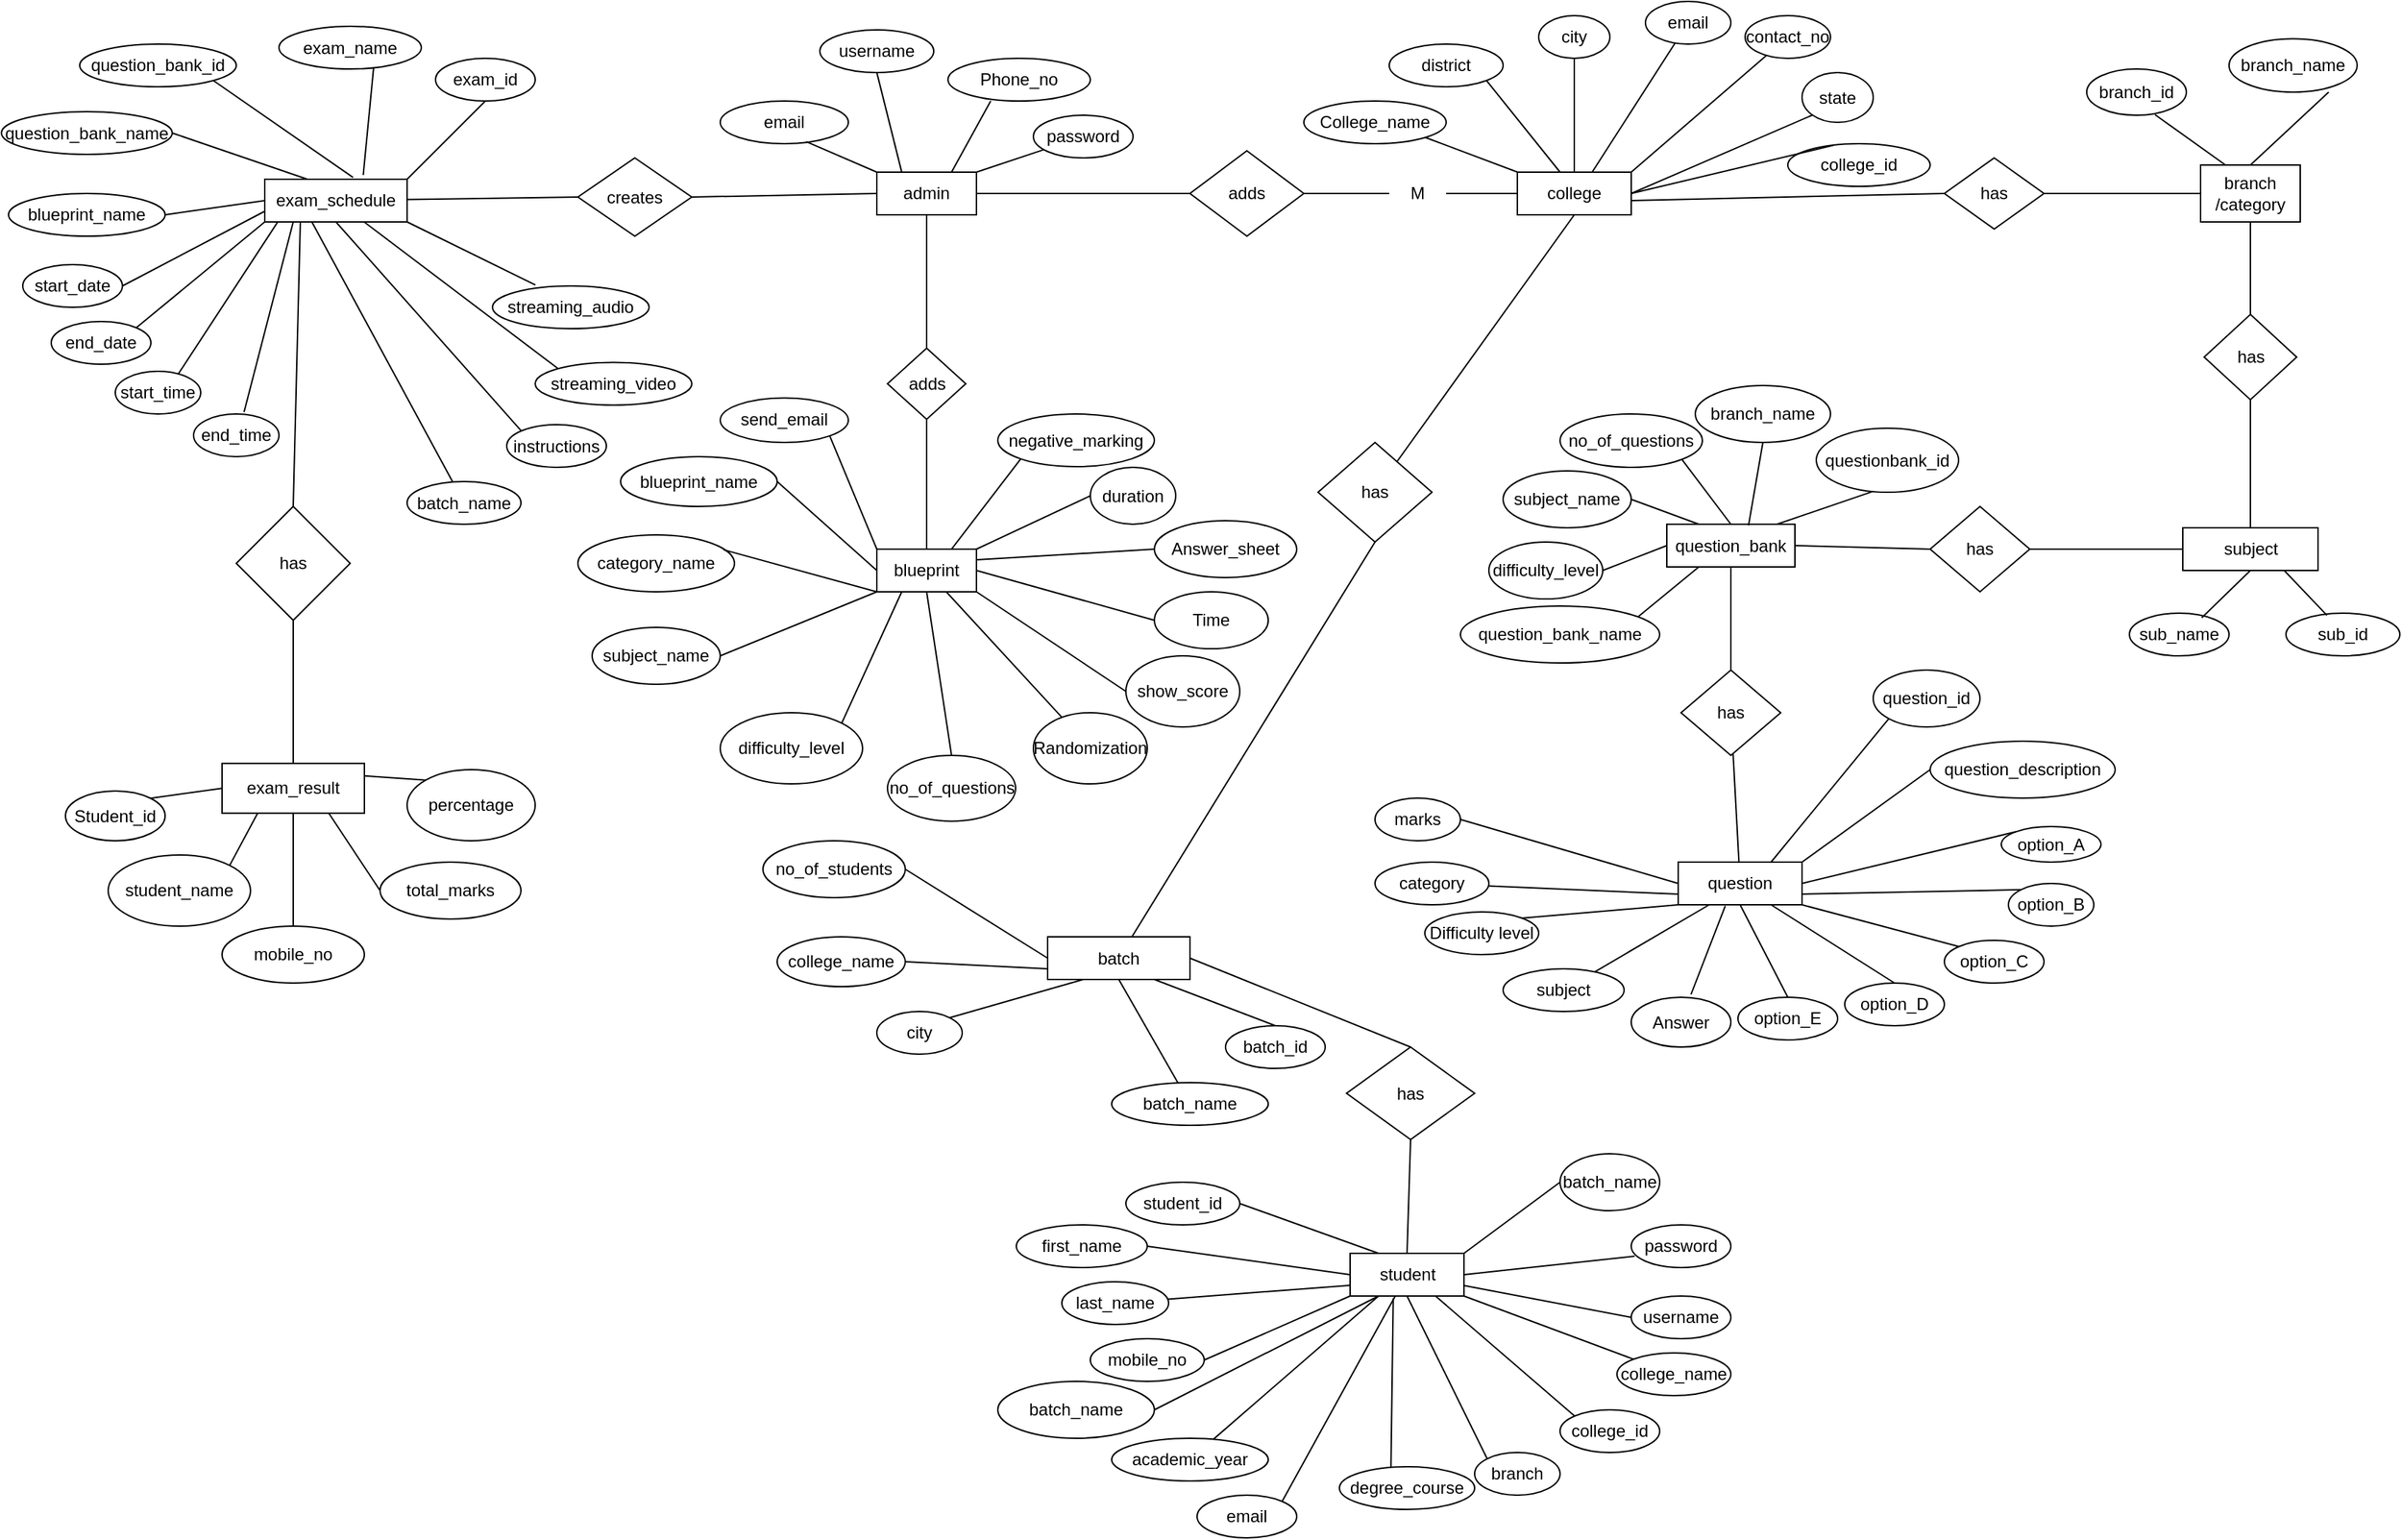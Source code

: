 <mxfile version="14.6.6" type="device"><diagram id="n08Y2sUXhueLYMwB6MM9" name="Page-1"><mxGraphModel dx="2220" dy="614" grid="1" gridSize="10" guides="1" tooltips="1" connect="1" arrows="1" fold="1" page="1" pageScale="1" pageWidth="850" pageHeight="1100" math="0" shadow="0"><root><mxCell id="0"/><mxCell id="1" parent="0"/><mxCell id="GVHd3MhE7RJs0gqLF1GW-1" value="admin&lt;br&gt;" style="rounded=0;whiteSpace=wrap;html=1;" vertex="1" parent="1"><mxGeometry x="110" y="130" width="70" height="30" as="geometry"/></mxCell><mxCell id="GVHd3MhE7RJs0gqLF1GW-2" value="Phone_no" style="ellipse;whiteSpace=wrap;html=1;" vertex="1" parent="1"><mxGeometry x="160" y="50" width="100" height="30" as="geometry"/></mxCell><mxCell id="GVHd3MhE7RJs0gqLF1GW-3" value="username" style="ellipse;whiteSpace=wrap;html=1;" vertex="1" parent="1"><mxGeometry x="70" y="30" width="80" height="30" as="geometry"/></mxCell><mxCell id="GVHd3MhE7RJs0gqLF1GW-4" value="password" style="ellipse;whiteSpace=wrap;html=1;" vertex="1" parent="1"><mxGeometry x="220" y="90" width="70" height="30" as="geometry"/></mxCell><mxCell id="GVHd3MhE7RJs0gqLF1GW-5" value="email" style="ellipse;whiteSpace=wrap;html=1;" vertex="1" parent="1"><mxGeometry y="80" width="90" height="30" as="geometry"/></mxCell><mxCell id="GVHd3MhE7RJs0gqLF1GW-11" value="" style="endArrow=none;html=1;exitX=1;exitY=0;exitDx=0;exitDy=0;" edge="1" parent="1" source="GVHd3MhE7RJs0gqLF1GW-1" target="GVHd3MhE7RJs0gqLF1GW-4"><mxGeometry width="50" height="50" relative="1" as="geometry"><mxPoint x="190" y="130" as="sourcePoint"/><mxPoint x="230" y="110" as="targetPoint"/></mxGeometry></mxCell><mxCell id="GVHd3MhE7RJs0gqLF1GW-12" value="" style="endArrow=none;html=1;exitX=0.75;exitY=0;exitDx=0;exitDy=0;" edge="1" parent="1" source="GVHd3MhE7RJs0gqLF1GW-1"><mxGeometry width="50" height="50" relative="1" as="geometry"><mxPoint x="140" y="130" as="sourcePoint"/><mxPoint x="190" y="80" as="targetPoint"/></mxGeometry></mxCell><mxCell id="GVHd3MhE7RJs0gqLF1GW-13" value="" style="endArrow=none;html=1;exitX=0.25;exitY=0;exitDx=0;exitDy=0;" edge="1" parent="1" source="GVHd3MhE7RJs0gqLF1GW-1"><mxGeometry width="50" height="50" relative="1" as="geometry"><mxPoint x="140" y="120" as="sourcePoint"/><mxPoint x="110" y="60" as="targetPoint"/></mxGeometry></mxCell><mxCell id="GVHd3MhE7RJs0gqLF1GW-16" value="" style="endArrow=none;html=1;exitX=0;exitY=0;exitDx=0;exitDy=0;entryX=0.671;entryY=0.953;entryDx=0;entryDy=0;entryPerimeter=0;" edge="1" parent="1" source="GVHd3MhE7RJs0gqLF1GW-1" target="GVHd3MhE7RJs0gqLF1GW-5"><mxGeometry width="50" height="50" relative="1" as="geometry"><mxPoint x="20" y="160" as="sourcePoint"/><mxPoint x="70" y="110" as="targetPoint"/></mxGeometry></mxCell><mxCell id="GVHd3MhE7RJs0gqLF1GW-18" value="adds" style="rhombus;whiteSpace=wrap;html=1;" vertex="1" parent="1"><mxGeometry x="330" y="115" width="80" height="60" as="geometry"/></mxCell><mxCell id="GVHd3MhE7RJs0gqLF1GW-19" value="college" style="rounded=0;whiteSpace=wrap;html=1;" vertex="1" parent="1"><mxGeometry x="560" y="130" width="80" height="30" as="geometry"/></mxCell><mxCell id="GVHd3MhE7RJs0gqLF1GW-20" value="email" style="ellipse;whiteSpace=wrap;html=1;" vertex="1" parent="1"><mxGeometry x="650" y="10" width="60" height="30" as="geometry"/></mxCell><mxCell id="GVHd3MhE7RJs0gqLF1GW-21" value="state" style="ellipse;whiteSpace=wrap;html=1;" vertex="1" parent="1"><mxGeometry x="760" y="60" width="50" height="35" as="geometry"/></mxCell><mxCell id="GVHd3MhE7RJs0gqLF1GW-22" value="contact_no" style="ellipse;whiteSpace=wrap;html=1;" vertex="1" parent="1"><mxGeometry x="720" y="20" width="60" height="30" as="geometry"/></mxCell><mxCell id="GVHd3MhE7RJs0gqLF1GW-23" value="College_name&lt;br&gt;" style="ellipse;whiteSpace=wrap;html=1;" vertex="1" parent="1"><mxGeometry x="410" y="80" width="100" height="30" as="geometry"/></mxCell><mxCell id="GVHd3MhE7RJs0gqLF1GW-24" value="" style="endArrow=none;html=1;exitX=1;exitY=0.5;exitDx=0;exitDy=0;entryX=0;entryY=0.5;entryDx=0;entryDy=0;" edge="1" parent="1" source="GVHd3MhE7RJs0gqLF1GW-1" target="GVHd3MhE7RJs0gqLF1GW-18"><mxGeometry width="50" height="50" relative="1" as="geometry"><mxPoint x="340" y="210" as="sourcePoint"/><mxPoint x="450" y="240" as="targetPoint"/></mxGeometry></mxCell><mxCell id="GVHd3MhE7RJs0gqLF1GW-25" value="" style="endArrow=none;html=1;exitX=1;exitY=0.5;exitDx=0;exitDy=0;startArrow=none;" edge="1" parent="1" source="GVHd3MhE7RJs0gqLF1GW-268"><mxGeometry width="50" height="50" relative="1" as="geometry"><mxPoint x="510" y="190" as="sourcePoint"/><mxPoint x="560" y="145" as="targetPoint"/></mxGeometry></mxCell><mxCell id="GVHd3MhE7RJs0gqLF1GW-26" value="city" style="ellipse;whiteSpace=wrap;html=1;" vertex="1" parent="1"><mxGeometry x="575" y="20" width="50" height="30" as="geometry"/></mxCell><mxCell id="GVHd3MhE7RJs0gqLF1GW-27" value="district" style="ellipse;whiteSpace=wrap;html=1;" vertex="1" parent="1"><mxGeometry x="470" y="40" width="80" height="30" as="geometry"/></mxCell><mxCell id="GVHd3MhE7RJs0gqLF1GW-31" value="" style="endArrow=none;html=1;exitX=1;exitY=0;exitDx=0;exitDy=0;" edge="1" parent="1" source="GVHd3MhE7RJs0gqLF1GW-19" target="GVHd3MhE7RJs0gqLF1GW-22"><mxGeometry width="50" height="50" relative="1" as="geometry"><mxPoint x="670" y="115" as="sourcePoint"/><mxPoint x="710" y="80" as="targetPoint"/></mxGeometry></mxCell><mxCell id="GVHd3MhE7RJs0gqLF1GW-32" value="" style="endArrow=none;html=1;exitX=0.655;exitY=0.007;exitDx=0;exitDy=0;exitPerimeter=0;" edge="1" parent="1" source="GVHd3MhE7RJs0gqLF1GW-19" target="GVHd3MhE7RJs0gqLF1GW-20"><mxGeometry width="50" height="50" relative="1" as="geometry"><mxPoint x="400" y="300" as="sourcePoint"/><mxPoint x="450" y="250" as="targetPoint"/></mxGeometry></mxCell><mxCell id="GVHd3MhE7RJs0gqLF1GW-33" value="" style="endArrow=none;html=1;entryX=1;entryY=1;entryDx=0;entryDy=0;" edge="1" parent="1" source="GVHd3MhE7RJs0gqLF1GW-19" target="GVHd3MhE7RJs0gqLF1GW-23"><mxGeometry width="50" height="50" relative="1" as="geometry"><mxPoint x="475" y="140" as="sourcePoint"/><mxPoint x="525" y="90" as="targetPoint"/></mxGeometry></mxCell><mxCell id="GVHd3MhE7RJs0gqLF1GW-34" value="" style="endArrow=none;html=1;exitX=0.375;exitY=0;exitDx=0;exitDy=0;exitPerimeter=0;entryX=1;entryY=1;entryDx=0;entryDy=0;" edge="1" parent="1" source="GVHd3MhE7RJs0gqLF1GW-19" target="GVHd3MhE7RJs0gqLF1GW-27"><mxGeometry width="50" height="50" relative="1" as="geometry"><mxPoint x="510" y="100" as="sourcePoint"/><mxPoint x="560" y="50" as="targetPoint"/></mxGeometry></mxCell><mxCell id="GVHd3MhE7RJs0gqLF1GW-35" value="" style="endArrow=none;html=1;exitX=0.5;exitY=0;exitDx=0;exitDy=0;entryX=0.5;entryY=1;entryDx=0;entryDy=0;" edge="1" parent="1" source="GVHd3MhE7RJs0gqLF1GW-19" target="GVHd3MhE7RJs0gqLF1GW-26"><mxGeometry width="50" height="50" relative="1" as="geometry"><mxPoint x="560" y="90" as="sourcePoint"/><mxPoint x="610" y="40" as="targetPoint"/></mxGeometry></mxCell><mxCell id="GVHd3MhE7RJs0gqLF1GW-39" value="" style="endArrow=none;html=1;entryX=0;entryY=1;entryDx=0;entryDy=0;exitX=1;exitY=0.5;exitDx=0;exitDy=0;" edge="1" parent="1" source="GVHd3MhE7RJs0gqLF1GW-19" target="GVHd3MhE7RJs0gqLF1GW-21"><mxGeometry width="50" height="50" relative="1" as="geometry"><mxPoint x="630" y="140" as="sourcePoint"/><mxPoint x="450" y="250" as="targetPoint"/></mxGeometry></mxCell><mxCell id="GVHd3MhE7RJs0gqLF1GW-42" value="has" style="rhombus;whiteSpace=wrap;html=1;" vertex="1" parent="1"><mxGeometry x="860" y="120" width="70" height="50" as="geometry"/></mxCell><mxCell id="GVHd3MhE7RJs0gqLF1GW-43" value="" style="endArrow=none;html=1;entryX=0;entryY=0.5;entryDx=0;entryDy=0;exitX=1;exitY=0.667;exitDx=0;exitDy=0;exitPerimeter=0;" edge="1" parent="1" source="GVHd3MhE7RJs0gqLF1GW-19" target="GVHd3MhE7RJs0gqLF1GW-42"><mxGeometry width="50" height="50" relative="1" as="geometry"><mxPoint x="720" y="200" as="sourcePoint"/><mxPoint x="770" y="150" as="targetPoint"/></mxGeometry></mxCell><mxCell id="GVHd3MhE7RJs0gqLF1GW-44" value="branch&lt;br&gt;/category" style="rounded=0;whiteSpace=wrap;html=1;" vertex="1" parent="1"><mxGeometry x="1040" y="125" width="70" height="40" as="geometry"/></mxCell><mxCell id="GVHd3MhE7RJs0gqLF1GW-46" value="" style="endArrow=none;html=1;exitX=1;exitY=0.5;exitDx=0;exitDy=0;entryX=0;entryY=0.5;entryDx=0;entryDy=0;" edge="1" parent="1" source="GVHd3MhE7RJs0gqLF1GW-42" target="GVHd3MhE7RJs0gqLF1GW-44"><mxGeometry width="50" height="50" relative="1" as="geometry"><mxPoint x="980" y="200" as="sourcePoint"/><mxPoint x="1030" y="150" as="targetPoint"/></mxGeometry></mxCell><mxCell id="GVHd3MhE7RJs0gqLF1GW-47" value="branch_id" style="ellipse;whiteSpace=wrap;html=1;" vertex="1" parent="1"><mxGeometry x="960" y="57.5" width="70" height="32.5" as="geometry"/></mxCell><mxCell id="GVHd3MhE7RJs0gqLF1GW-48" value="branch_name" style="ellipse;whiteSpace=wrap;html=1;" vertex="1" parent="1"><mxGeometry x="1060" y="36.25" width="90" height="37.5" as="geometry"/></mxCell><mxCell id="GVHd3MhE7RJs0gqLF1GW-49" value="" style="endArrow=none;html=1;exitX=0.25;exitY=0;exitDx=0;exitDy=0;entryX=0.686;entryY=0.988;entryDx=0;entryDy=0;entryPerimeter=0;" edge="1" parent="1" source="GVHd3MhE7RJs0gqLF1GW-44" target="GVHd3MhE7RJs0gqLF1GW-47"><mxGeometry width="50" height="50" relative="1" as="geometry"><mxPoint x="980" y="140" as="sourcePoint"/><mxPoint x="1030" y="90" as="targetPoint"/><Array as="points"/></mxGeometry></mxCell><mxCell id="GVHd3MhE7RJs0gqLF1GW-50" value="" style="endArrow=none;html=1;exitX=0.5;exitY=0;exitDx=0;exitDy=0;" edge="1" parent="1" source="GVHd3MhE7RJs0gqLF1GW-44"><mxGeometry width="50" height="50" relative="1" as="geometry"><mxPoint x="1090" y="124" as="sourcePoint"/><mxPoint x="1130" y="73.75" as="targetPoint"/></mxGeometry></mxCell><mxCell id="GVHd3MhE7RJs0gqLF1GW-51" value="college_id" style="ellipse;whiteSpace=wrap;html=1;" vertex="1" parent="1"><mxGeometry x="750" y="110" width="100" height="30" as="geometry"/></mxCell><mxCell id="GVHd3MhE7RJs0gqLF1GW-52" value="" style="endArrow=none;html=1;exitX=1;exitY=0.5;exitDx=0;exitDy=0;entryX=0.32;entryY=0.04;entryDx=0;entryDy=0;entryPerimeter=0;" edge="1" parent="1" source="GVHd3MhE7RJs0gqLF1GW-19" target="GVHd3MhE7RJs0gqLF1GW-51"><mxGeometry width="50" height="50" relative="1" as="geometry"><mxPoint x="700" y="180" as="sourcePoint"/><mxPoint x="750" y="130" as="targetPoint"/></mxGeometry></mxCell><mxCell id="GVHd3MhE7RJs0gqLF1GW-53" value="has" style="rhombus;whiteSpace=wrap;html=1;" vertex="1" parent="1"><mxGeometry x="1042.5" y="230" width="65" height="60" as="geometry"/></mxCell><mxCell id="GVHd3MhE7RJs0gqLF1GW-54" value="subject" style="rounded=0;whiteSpace=wrap;html=1;" vertex="1" parent="1"><mxGeometry x="1027.5" y="380" width="95" height="30" as="geometry"/></mxCell><mxCell id="GVHd3MhE7RJs0gqLF1GW-55" value="" style="endArrow=none;html=1;exitX=0.5;exitY=0;exitDx=0;exitDy=0;entryX=0.5;entryY=1;entryDx=0;entryDy=0;" edge="1" parent="1" source="GVHd3MhE7RJs0gqLF1GW-53" target="GVHd3MhE7RJs0gqLF1GW-44"><mxGeometry width="50" height="50" relative="1" as="geometry"><mxPoint x="1030" y="215" as="sourcePoint"/><mxPoint x="1080" y="165" as="targetPoint"/></mxGeometry></mxCell><mxCell id="GVHd3MhE7RJs0gqLF1GW-56" value="" style="endArrow=none;html=1;entryX=0.5;entryY=1;entryDx=0;entryDy=0;exitX=0.5;exitY=0;exitDx=0;exitDy=0;" edge="1" parent="1" source="GVHd3MhE7RJs0gqLF1GW-54" target="GVHd3MhE7RJs0gqLF1GW-53"><mxGeometry width="50" height="50" relative="1" as="geometry"><mxPoint x="1075" y="370" as="sourcePoint"/><mxPoint x="1110" y="330" as="targetPoint"/></mxGeometry></mxCell><mxCell id="GVHd3MhE7RJs0gqLF1GW-57" value="sub_id&lt;br&gt;" style="ellipse;whiteSpace=wrap;html=1;" vertex="1" parent="1"><mxGeometry x="1100" y="440" width="80" height="30" as="geometry"/></mxCell><mxCell id="GVHd3MhE7RJs0gqLF1GW-58" value="sub_name" style="ellipse;whiteSpace=wrap;html=1;" vertex="1" parent="1"><mxGeometry x="990" y="440" width="70" height="30" as="geometry"/></mxCell><mxCell id="GVHd3MhE7RJs0gqLF1GW-59" value="" style="endArrow=none;html=1;exitX=0.726;exitY=0.107;exitDx=0;exitDy=0;exitPerimeter=0;entryX=0.5;entryY=1;entryDx=0;entryDy=0;" edge="1" parent="1" source="GVHd3MhE7RJs0gqLF1GW-58" target="GVHd3MhE7RJs0gqLF1GW-54"><mxGeometry width="50" height="50" relative="1" as="geometry"><mxPoint x="1000" y="460" as="sourcePoint"/><mxPoint x="1050" y="410" as="targetPoint"/></mxGeometry></mxCell><mxCell id="GVHd3MhE7RJs0gqLF1GW-60" value="" style="endArrow=none;html=1;exitX=0.36;exitY=0.053;exitDx=0;exitDy=0;exitPerimeter=0;entryX=0.75;entryY=1;entryDx=0;entryDy=0;" edge="1" parent="1" source="GVHd3MhE7RJs0gqLF1GW-57" target="GVHd3MhE7RJs0gqLF1GW-54"><mxGeometry width="50" height="50" relative="1" as="geometry"><mxPoint x="1035" y="460" as="sourcePoint"/><mxPoint x="1085" y="410" as="targetPoint"/></mxGeometry></mxCell><mxCell id="GVHd3MhE7RJs0gqLF1GW-61" value="has" style="rhombus;whiteSpace=wrap;html=1;" vertex="1" parent="1"><mxGeometry x="850" y="365" width="70" height="60" as="geometry"/></mxCell><mxCell id="GVHd3MhE7RJs0gqLF1GW-62" value="question_bank" style="rounded=0;whiteSpace=wrap;html=1;" vertex="1" parent="1"><mxGeometry x="665" y="377.5" width="90" height="30" as="geometry"/></mxCell><mxCell id="GVHd3MhE7RJs0gqLF1GW-63" value="" style="endArrow=none;html=1;exitX=1;exitY=0.5;exitDx=0;exitDy=0;entryX=0;entryY=0.5;entryDx=0;entryDy=0;" edge="1" parent="1" source="GVHd3MhE7RJs0gqLF1GW-61" target="GVHd3MhE7RJs0gqLF1GW-54"><mxGeometry width="50" height="50" relative="1" as="geometry"><mxPoint x="977.5" y="440" as="sourcePoint"/><mxPoint x="1020" y="400" as="targetPoint"/></mxGeometry></mxCell><mxCell id="GVHd3MhE7RJs0gqLF1GW-64" value="" style="endArrow=none;html=1;entryX=0;entryY=0.5;entryDx=0;entryDy=0;exitX=1;exitY=0.5;exitDx=0;exitDy=0;" edge="1" parent="1" source="GVHd3MhE7RJs0gqLF1GW-62" target="GVHd3MhE7RJs0gqLF1GW-61"><mxGeometry width="50" height="50" relative="1" as="geometry"><mxPoint x="600" y="390" as="sourcePoint"/><mxPoint x="650" y="340" as="targetPoint"/></mxGeometry></mxCell><mxCell id="GVHd3MhE7RJs0gqLF1GW-66" value="questionbank_id" style="ellipse;whiteSpace=wrap;html=1;" vertex="1" parent="1"><mxGeometry x="770" y="310" width="100" height="45" as="geometry"/></mxCell><mxCell id="GVHd3MhE7RJs0gqLF1GW-67" value="branch_name" style="ellipse;whiteSpace=wrap;html=1;" vertex="1" parent="1"><mxGeometry x="685" y="280" width="95" height="40" as="geometry"/></mxCell><mxCell id="GVHd3MhE7RJs0gqLF1GW-68" value="no_of_questions" style="ellipse;whiteSpace=wrap;html=1;" vertex="1" parent="1"><mxGeometry x="590" y="300" width="100" height="37.5" as="geometry"/></mxCell><mxCell id="GVHd3MhE7RJs0gqLF1GW-69" value="subject_name" style="ellipse;whiteSpace=wrap;html=1;" vertex="1" parent="1"><mxGeometry x="550" y="340" width="90" height="40" as="geometry"/></mxCell><mxCell id="GVHd3MhE7RJs0gqLF1GW-70" value="" style="endArrow=none;html=1;exitX=0.86;exitY=0;exitDx=0;exitDy=0;exitPerimeter=0;entryX=0.398;entryY=0.987;entryDx=0;entryDy=0;entryPerimeter=0;" edge="1" parent="1" source="GVHd3MhE7RJs0gqLF1GW-62" target="GVHd3MhE7RJs0gqLF1GW-66"><mxGeometry width="50" height="50" relative="1" as="geometry"><mxPoint x="710" y="400" as="sourcePoint"/><mxPoint x="760" y="350" as="targetPoint"/></mxGeometry></mxCell><mxCell id="GVHd3MhE7RJs0gqLF1GW-71" value="" style="endArrow=none;html=1;exitX=0.638;exitY=0.027;exitDx=0;exitDy=0;exitPerimeter=0;entryX=0.5;entryY=1;entryDx=0;entryDy=0;" edge="1" parent="1" source="GVHd3MhE7RJs0gqLF1GW-62" target="GVHd3MhE7RJs0gqLF1GW-67"><mxGeometry width="50" height="50" relative="1" as="geometry"><mxPoint x="650" y="360" as="sourcePoint"/><mxPoint x="700" y="310" as="targetPoint"/></mxGeometry></mxCell><mxCell id="GVHd3MhE7RJs0gqLF1GW-72" value="" style="endArrow=none;html=1;exitX=0.5;exitY=0;exitDx=0;exitDy=0;entryX=1;entryY=1;entryDx=0;entryDy=0;" edge="1" parent="1" source="GVHd3MhE7RJs0gqLF1GW-62" target="GVHd3MhE7RJs0gqLF1GW-68"><mxGeometry width="50" height="50" relative="1" as="geometry"><mxPoint x="575" y="367.5" as="sourcePoint"/><mxPoint x="625" y="317.5" as="targetPoint"/></mxGeometry></mxCell><mxCell id="GVHd3MhE7RJs0gqLF1GW-74" value="" style="endArrow=none;html=1;exitX=0.25;exitY=0;exitDx=0;exitDy=0;entryX=1;entryY=0.5;entryDx=0;entryDy=0;" edge="1" parent="1" source="GVHd3MhE7RJs0gqLF1GW-62" target="GVHd3MhE7RJs0gqLF1GW-69"><mxGeometry width="50" height="50" relative="1" as="geometry"><mxPoint x="540" y="400" as="sourcePoint"/><mxPoint x="580" y="350" as="targetPoint"/></mxGeometry></mxCell><mxCell id="GVHd3MhE7RJs0gqLF1GW-75" value="question" style="rounded=0;whiteSpace=wrap;html=1;" vertex="1" parent="1"><mxGeometry x="673" y="615" width="87" height="30" as="geometry"/></mxCell><mxCell id="GVHd3MhE7RJs0gqLF1GW-76" value="has" style="rhombus;whiteSpace=wrap;html=1;" vertex="1" parent="1"><mxGeometry x="675" y="480" width="70" height="60" as="geometry"/></mxCell><mxCell id="GVHd3MhE7RJs0gqLF1GW-78" value="" style="endArrow=none;html=1;exitX=0.5;exitY=0;exitDx=0;exitDy=0;entryX=0.5;entryY=1;entryDx=0;entryDy=0;" edge="1" parent="1" source="GVHd3MhE7RJs0gqLF1GW-76" target="GVHd3MhE7RJs0gqLF1GW-62"><mxGeometry width="50" height="50" relative="1" as="geometry"><mxPoint x="663" y="460" as="sourcePoint"/><mxPoint x="700" y="420" as="targetPoint"/></mxGeometry></mxCell><mxCell id="GVHd3MhE7RJs0gqLF1GW-81" value="" style="endArrow=none;html=1;" edge="1" parent="1" source="GVHd3MhE7RJs0gqLF1GW-75" target="GVHd3MhE7RJs0gqLF1GW-76"><mxGeometry width="50" height="50" relative="1" as="geometry"><mxPoint x="710" y="550" as="sourcePoint"/><mxPoint x="710" y="510" as="targetPoint"/></mxGeometry></mxCell><mxCell id="GVHd3MhE7RJs0gqLF1GW-82" value="option_B" style="ellipse;whiteSpace=wrap;html=1;" vertex="1" parent="1"><mxGeometry x="905" y="630" width="60" height="30" as="geometry"/></mxCell><mxCell id="GVHd3MhE7RJs0gqLF1GW-83" value="option_A" style="ellipse;whiteSpace=wrap;html=1;" vertex="1" parent="1"><mxGeometry x="900" y="590" width="70" height="25" as="geometry"/></mxCell><mxCell id="GVHd3MhE7RJs0gqLF1GW-84" value="question_description" style="ellipse;whiteSpace=wrap;html=1;" vertex="1" parent="1"><mxGeometry x="850" y="530" width="130" height="40" as="geometry"/></mxCell><mxCell id="GVHd3MhE7RJs0gqLF1GW-85" value="option_C" style="ellipse;whiteSpace=wrap;html=1;" vertex="1" parent="1"><mxGeometry x="860" y="670" width="70" height="30" as="geometry"/></mxCell><mxCell id="GVHd3MhE7RJs0gqLF1GW-86" value="question_id" style="ellipse;whiteSpace=wrap;html=1;" vertex="1" parent="1"><mxGeometry x="810" y="480" width="75" height="40" as="geometry"/></mxCell><mxCell id="GVHd3MhE7RJs0gqLF1GW-87" value="option_D" style="ellipse;whiteSpace=wrap;html=1;" vertex="1" parent="1"><mxGeometry x="790" y="700" width="70" height="30" as="geometry"/></mxCell><mxCell id="GVHd3MhE7RJs0gqLF1GW-88" value="option_E" style="ellipse;whiteSpace=wrap;html=1;" vertex="1" parent="1"><mxGeometry x="715" y="710" width="70" height="30" as="geometry"/></mxCell><mxCell id="GVHd3MhE7RJs0gqLF1GW-89" value="category" style="ellipse;whiteSpace=wrap;html=1;" vertex="1" parent="1"><mxGeometry x="460" y="615" width="80" height="30" as="geometry"/></mxCell><mxCell id="GVHd3MhE7RJs0gqLF1GW-90" value="subject" style="ellipse;whiteSpace=wrap;html=1;" vertex="1" parent="1"><mxGeometry x="550" y="690" width="85" height="30" as="geometry"/></mxCell><mxCell id="GVHd3MhE7RJs0gqLF1GW-91" value="Answer" style="ellipse;whiteSpace=wrap;html=1;" vertex="1" parent="1"><mxGeometry x="640" y="710" width="70" height="35" as="geometry"/></mxCell><mxCell id="GVHd3MhE7RJs0gqLF1GW-92" value="Difficulty level" style="ellipse;whiteSpace=wrap;html=1;" vertex="1" parent="1"><mxGeometry x="495" y="650" width="80" height="30" as="geometry"/></mxCell><mxCell id="GVHd3MhE7RJs0gqLF1GW-93" value="marks" style="ellipse;whiteSpace=wrap;html=1;" vertex="1" parent="1"><mxGeometry x="460" y="570" width="60" height="30" as="geometry"/></mxCell><mxCell id="GVHd3MhE7RJs0gqLF1GW-94" style="edgeStyle=orthogonalEdgeStyle;rounded=0;orthogonalLoop=1;jettySize=auto;html=1;exitX=0.5;exitY=1;exitDx=0;exitDy=0;" edge="1" parent="1" source="GVHd3MhE7RJs0gqLF1GW-92" target="GVHd3MhE7RJs0gqLF1GW-92"><mxGeometry relative="1" as="geometry"/></mxCell><mxCell id="GVHd3MhE7RJs0gqLF1GW-95" value="" style="endArrow=none;html=1;exitX=1;exitY=0.5;exitDx=0;exitDy=0;entryX=0;entryY=0.5;entryDx=0;entryDy=0;" edge="1" parent="1" source="GVHd3MhE7RJs0gqLF1GW-93" target="GVHd3MhE7RJs0gqLF1GW-75"><mxGeometry width="50" height="50" relative="1" as="geometry"><mxPoint x="616.5" y="630" as="sourcePoint"/><mxPoint x="666.5" y="580" as="targetPoint"/></mxGeometry></mxCell><mxCell id="GVHd3MhE7RJs0gqLF1GW-96" value="" style="endArrow=none;html=1;entryX=0;entryY=0.75;entryDx=0;entryDy=0;" edge="1" parent="1" source="GVHd3MhE7RJs0gqLF1GW-89" target="GVHd3MhE7RJs0gqLF1GW-75"><mxGeometry width="50" height="50" relative="1" as="geometry"><mxPoint x="540" y="640" as="sourcePoint"/><mxPoint x="590" y="590" as="targetPoint"/></mxGeometry></mxCell><mxCell id="GVHd3MhE7RJs0gqLF1GW-98" value="" style="endArrow=none;html=1;exitX=1;exitY=0;exitDx=0;exitDy=0;entryX=0;entryY=1;entryDx=0;entryDy=0;" edge="1" parent="1" source="GVHd3MhE7RJs0gqLF1GW-92" target="GVHd3MhE7RJs0gqLF1GW-75"><mxGeometry width="50" height="50" relative="1" as="geometry"><mxPoint x="618" y="650" as="sourcePoint"/><mxPoint x="668" y="600" as="targetPoint"/></mxGeometry></mxCell><mxCell id="GVHd3MhE7RJs0gqLF1GW-101" value="" style="endArrow=none;html=1;entryX=0.25;entryY=1;entryDx=0;entryDy=0;" edge="1" parent="1" source="GVHd3MhE7RJs0gqLF1GW-90" target="GVHd3MhE7RJs0gqLF1GW-75"><mxGeometry width="50" height="50" relative="1" as="geometry"><mxPoint x="640" y="650" as="sourcePoint"/><mxPoint x="690" y="600" as="targetPoint"/></mxGeometry></mxCell><mxCell id="GVHd3MhE7RJs0gqLF1GW-105" value="" style="endArrow=none;html=1;entryX=0.38;entryY=1.027;entryDx=0;entryDy=0;entryPerimeter=0;exitX=0.6;exitY=-0.057;exitDx=0;exitDy=0;exitPerimeter=0;" edge="1" parent="1" source="GVHd3MhE7RJs0gqLF1GW-91" target="GVHd3MhE7RJs0gqLF1GW-75"><mxGeometry width="50" height="50" relative="1" as="geometry"><mxPoint x="675" y="710" as="sourcePoint"/><mxPoint x="725" y="650" as="targetPoint"/></mxGeometry></mxCell><mxCell id="GVHd3MhE7RJs0gqLF1GW-107" value="" style="endArrow=none;html=1;entryX=0.5;entryY=1;entryDx=0;entryDy=0;exitX=0.5;exitY=0;exitDx=0;exitDy=0;" edge="1" parent="1" source="GVHd3MhE7RJs0gqLF1GW-88" target="GVHd3MhE7RJs0gqLF1GW-75"><mxGeometry width="50" height="50" relative="1" as="geometry"><mxPoint x="730" y="710" as="sourcePoint"/><mxPoint x="780" y="660" as="targetPoint"/></mxGeometry></mxCell><mxCell id="GVHd3MhE7RJs0gqLF1GW-108" value="" style="endArrow=none;html=1;entryX=0.75;entryY=1;entryDx=0;entryDy=0;exitX=0.5;exitY=0;exitDx=0;exitDy=0;" edge="1" parent="1" source="GVHd3MhE7RJs0gqLF1GW-87" target="GVHd3MhE7RJs0gqLF1GW-75"><mxGeometry width="50" height="50" relative="1" as="geometry"><mxPoint x="810" y="700" as="sourcePoint"/><mxPoint x="860" y="650" as="targetPoint"/></mxGeometry></mxCell><mxCell id="GVHd3MhE7RJs0gqLF1GW-109" value="" style="endArrow=none;html=1;exitX=0.75;exitY=0;exitDx=0;exitDy=0;entryX=0;entryY=1;entryDx=0;entryDy=0;" edge="1" parent="1" source="GVHd3MhE7RJs0gqLF1GW-75" target="GVHd3MhE7RJs0gqLF1GW-86"><mxGeometry width="50" height="50" relative="1" as="geometry"><mxPoint x="780" y="560" as="sourcePoint"/><mxPoint x="830" y="510" as="targetPoint"/></mxGeometry></mxCell><mxCell id="GVHd3MhE7RJs0gqLF1GW-110" value="" style="endArrow=none;html=1;entryX=0;entryY=0.5;entryDx=0;entryDy=0;exitX=1;exitY=0;exitDx=0;exitDy=0;" edge="1" parent="1" source="GVHd3MhE7RJs0gqLF1GW-75" target="GVHd3MhE7RJs0gqLF1GW-84"><mxGeometry width="50" height="50" relative="1" as="geometry"><mxPoint x="700" y="520" as="sourcePoint"/><mxPoint x="750" y="470" as="targetPoint"/></mxGeometry></mxCell><mxCell id="GVHd3MhE7RJs0gqLF1GW-111" value="" style="endArrow=none;html=1;exitX=1;exitY=0.5;exitDx=0;exitDy=0;entryX=0;entryY=0;entryDx=0;entryDy=0;" edge="1" parent="1" source="GVHd3MhE7RJs0gqLF1GW-75" target="GVHd3MhE7RJs0gqLF1GW-83"><mxGeometry width="50" height="50" relative="1" as="geometry"><mxPoint x="850" y="655" as="sourcePoint"/><mxPoint x="900" y="605" as="targetPoint"/></mxGeometry></mxCell><mxCell id="GVHd3MhE7RJs0gqLF1GW-112" value="" style="endArrow=none;html=1;exitX=1;exitY=0.75;exitDx=0;exitDy=0;entryX=0;entryY=0;entryDx=0;entryDy=0;" edge="1" parent="1" source="GVHd3MhE7RJs0gqLF1GW-75" target="GVHd3MhE7RJs0gqLF1GW-82"><mxGeometry width="50" height="50" relative="1" as="geometry"><mxPoint x="855" y="690" as="sourcePoint"/><mxPoint x="905" y="640" as="targetPoint"/></mxGeometry></mxCell><mxCell id="GVHd3MhE7RJs0gqLF1GW-113" value="" style="endArrow=none;html=1;entryX=0;entryY=0;entryDx=0;entryDy=0;exitX=1;exitY=1;exitDx=0;exitDy=0;" edge="1" parent="1" source="GVHd3MhE7RJs0gqLF1GW-75" target="GVHd3MhE7RJs0gqLF1GW-85"><mxGeometry width="50" height="50" relative="1" as="geometry"><mxPoint x="700" y="520" as="sourcePoint"/><mxPoint x="750" y="470" as="targetPoint"/></mxGeometry></mxCell><mxCell id="GVHd3MhE7RJs0gqLF1GW-114" value="difficulty_level" style="ellipse;whiteSpace=wrap;html=1;" vertex="1" parent="1"><mxGeometry x="540" y="390" width="80" height="40" as="geometry"/></mxCell><mxCell id="GVHd3MhE7RJs0gqLF1GW-115" value="" style="endArrow=none;html=1;entryX=1;entryY=0.5;entryDx=0;entryDy=0;exitX=0;exitY=0.5;exitDx=0;exitDy=0;" edge="1" parent="1" source="GVHd3MhE7RJs0gqLF1GW-62" target="GVHd3MhE7RJs0gqLF1GW-114"><mxGeometry width="50" height="50" relative="1" as="geometry"><mxPoint x="700" y="520" as="sourcePoint"/><mxPoint x="750" y="470" as="targetPoint"/></mxGeometry></mxCell><mxCell id="GVHd3MhE7RJs0gqLF1GW-116" value="blueprint" style="rounded=0;whiteSpace=wrap;html=1;" vertex="1" parent="1"><mxGeometry x="110" y="395" width="70" height="30" as="geometry"/></mxCell><mxCell id="GVHd3MhE7RJs0gqLF1GW-117" value="adds" style="rhombus;whiteSpace=wrap;html=1;" vertex="1" parent="1"><mxGeometry x="117.5" y="253.75" width="55" height="50" as="geometry"/></mxCell><mxCell id="GVHd3MhE7RJs0gqLF1GW-118" value="" style="endArrow=none;html=1;exitX=0.5;exitY=0;exitDx=0;exitDy=0;entryX=0.5;entryY=1;entryDx=0;entryDy=0;" edge="1" parent="1" source="GVHd3MhE7RJs0gqLF1GW-117" target="GVHd3MhE7RJs0gqLF1GW-1"><mxGeometry width="50" height="50" relative="1" as="geometry"><mxPoint x="100" y="210" as="sourcePoint"/><mxPoint x="150" y="160" as="targetPoint"/></mxGeometry></mxCell><mxCell id="GVHd3MhE7RJs0gqLF1GW-121" value="" style="endArrow=none;html=1;exitX=0.5;exitY=0;exitDx=0;exitDy=0;entryX=0.5;entryY=1;entryDx=0;entryDy=0;" edge="1" parent="1" source="GVHd3MhE7RJs0gqLF1GW-116" target="GVHd3MhE7RJs0gqLF1GW-117"><mxGeometry width="50" height="50" relative="1" as="geometry"><mxPoint x="100" y="303.75" as="sourcePoint"/><mxPoint x="150" y="253.75" as="targetPoint"/></mxGeometry></mxCell><mxCell id="GVHd3MhE7RJs0gqLF1GW-122" value="duration" style="ellipse;whiteSpace=wrap;html=1;" vertex="1" parent="1"><mxGeometry x="260" y="337.5" width="60" height="40" as="geometry"/></mxCell><mxCell id="GVHd3MhE7RJs0gqLF1GW-123" value="category_name" style="ellipse;whiteSpace=wrap;html=1;" vertex="1" parent="1"><mxGeometry x="-100" y="385" width="110" height="40" as="geometry"/></mxCell><mxCell id="GVHd3MhE7RJs0gqLF1GW-124" value="blueprint_name" style="ellipse;whiteSpace=wrap;html=1;" vertex="1" parent="1"><mxGeometry x="-70" y="330" width="110" height="35" as="geometry"/></mxCell><mxCell id="GVHd3MhE7RJs0gqLF1GW-125" value="Randomization" style="ellipse;whiteSpace=wrap;html=1;" vertex="1" parent="1"><mxGeometry x="220" y="510" width="80" height="50" as="geometry"/></mxCell><mxCell id="GVHd3MhE7RJs0gqLF1GW-126" value="no_of_questions" style="ellipse;whiteSpace=wrap;html=1;" vertex="1" parent="1"><mxGeometry x="117.5" y="540" width="90" height="46.25" as="geometry"/></mxCell><mxCell id="GVHd3MhE7RJs0gqLF1GW-127" value="show_score" style="ellipse;whiteSpace=wrap;html=1;" vertex="1" parent="1"><mxGeometry x="285" y="470" width="80" height="50" as="geometry"/></mxCell><mxCell id="GVHd3MhE7RJs0gqLF1GW-128" value="difficulty_level" style="ellipse;whiteSpace=wrap;html=1;" vertex="1" parent="1"><mxGeometry y="510" width="100" height="50" as="geometry"/></mxCell><mxCell id="GVHd3MhE7RJs0gqLF1GW-129" value="Time" style="ellipse;whiteSpace=wrap;html=1;" vertex="1" parent="1"><mxGeometry x="305" y="425" width="80" height="40" as="geometry"/></mxCell><mxCell id="GVHd3MhE7RJs0gqLF1GW-135" value="" style="endArrow=none;html=1;exitX=1;exitY=0.5;exitDx=0;exitDy=0;entryX=0;entryY=0.5;entryDx=0;entryDy=0;" edge="1" parent="1" source="GVHd3MhE7RJs0gqLF1GW-124" target="GVHd3MhE7RJs0gqLF1GW-116"><mxGeometry width="50" height="50" relative="1" as="geometry"><mxPoint x="70" y="450" as="sourcePoint"/><mxPoint x="110" y="390" as="targetPoint"/></mxGeometry></mxCell><mxCell id="GVHd3MhE7RJs0gqLF1GW-136" value="" style="endArrow=none;html=1;exitX=0.93;exitY=0.261;exitDx=0;exitDy=0;exitPerimeter=0;entryX=0;entryY=1;entryDx=0;entryDy=0;" edge="1" parent="1" source="GVHd3MhE7RJs0gqLF1GW-123" target="GVHd3MhE7RJs0gqLF1GW-116"><mxGeometry width="50" height="50" relative="1" as="geometry"><mxPoint x="70" y="437.5" as="sourcePoint"/><mxPoint x="120" y="407.5" as="targetPoint"/></mxGeometry></mxCell><mxCell id="GVHd3MhE7RJs0gqLF1GW-137" value="" style="endArrow=none;html=1;exitX=1;exitY=0;exitDx=0;exitDy=0;entryX=0.25;entryY=1;entryDx=0;entryDy=0;" edge="1" parent="1" source="GVHd3MhE7RJs0gqLF1GW-128" target="GVHd3MhE7RJs0gqLF1GW-116"><mxGeometry width="50" height="50" relative="1" as="geometry"><mxPoint x="80" y="457.5" as="sourcePoint"/><mxPoint x="130" y="407.5" as="targetPoint"/></mxGeometry></mxCell><mxCell id="GVHd3MhE7RJs0gqLF1GW-138" value="" style="endArrow=none;html=1;entryX=0.5;entryY=1;entryDx=0;entryDy=0;exitX=0.5;exitY=0;exitDx=0;exitDy=0;" edge="1" parent="1" source="GVHd3MhE7RJs0gqLF1GW-126" target="GVHd3MhE7RJs0gqLF1GW-116"><mxGeometry width="50" height="50" relative="1" as="geometry"><mxPoint x="160" y="530" as="sourcePoint"/><mxPoint x="190" y="430" as="targetPoint"/></mxGeometry></mxCell><mxCell id="GVHd3MhE7RJs0gqLF1GW-139" value="" style="endArrow=none;html=1;" edge="1" parent="1" source="GVHd3MhE7RJs0gqLF1GW-125" target="GVHd3MhE7RJs0gqLF1GW-116"><mxGeometry width="50" height="50" relative="1" as="geometry"><mxPoint x="160" y="460" as="sourcePoint"/><mxPoint x="170" y="410" as="targetPoint"/></mxGeometry></mxCell><mxCell id="GVHd3MhE7RJs0gqLF1GW-140" value="" style="endArrow=none;html=1;exitX=0;exitY=0.5;exitDx=0;exitDy=0;entryX=1;entryY=1;entryDx=0;entryDy=0;" edge="1" parent="1" source="GVHd3MhE7RJs0gqLF1GW-127" target="GVHd3MhE7RJs0gqLF1GW-116"><mxGeometry width="50" height="50" relative="1" as="geometry"><mxPoint x="160" y="460" as="sourcePoint"/><mxPoint x="190" y="400" as="targetPoint"/></mxGeometry></mxCell><mxCell id="GVHd3MhE7RJs0gqLF1GW-141" value="" style="endArrow=none;html=1;exitX=0;exitY=0.5;exitDx=0;exitDy=0;entryX=1;entryY=0.5;entryDx=0;entryDy=0;" edge="1" parent="1" source="GVHd3MhE7RJs0gqLF1GW-129" target="GVHd3MhE7RJs0gqLF1GW-116"><mxGeometry width="50" height="50" relative="1" as="geometry"><mxPoint x="160" y="460" as="sourcePoint"/><mxPoint x="190" y="390" as="targetPoint"/></mxGeometry></mxCell><mxCell id="GVHd3MhE7RJs0gqLF1GW-142" value="" style="endArrow=none;html=1;entryX=1;entryY=0;entryDx=0;entryDy=0;exitX=0;exitY=0.5;exitDx=0;exitDy=0;" edge="1" parent="1" source="GVHd3MhE7RJs0gqLF1GW-122" target="GVHd3MhE7RJs0gqLF1GW-116"><mxGeometry width="50" height="50" relative="1" as="geometry"><mxPoint x="160" y="460" as="sourcePoint"/><mxPoint x="210" y="410" as="targetPoint"/></mxGeometry></mxCell><mxCell id="GVHd3MhE7RJs0gqLF1GW-143" value="negative_marking" style="ellipse;whiteSpace=wrap;html=1;" vertex="1" parent="1"><mxGeometry x="195" y="300" width="110" height="37" as="geometry"/></mxCell><mxCell id="GVHd3MhE7RJs0gqLF1GW-144" value="Answer_sheet" style="ellipse;whiteSpace=wrap;html=1;" vertex="1" parent="1"><mxGeometry x="305" y="375" width="100" height="40" as="geometry"/></mxCell><mxCell id="GVHd3MhE7RJs0gqLF1GW-145" style="edgeStyle=orthogonalEdgeStyle;rounded=0;orthogonalLoop=1;jettySize=auto;html=1;exitX=0.5;exitY=1;exitDx=0;exitDy=0;" edge="1" parent="1" source="GVHd3MhE7RJs0gqLF1GW-116" target="GVHd3MhE7RJs0gqLF1GW-116"><mxGeometry relative="1" as="geometry"/></mxCell><mxCell id="GVHd3MhE7RJs0gqLF1GW-147" value="" style="endArrow=none;html=1;exitX=0;exitY=0.5;exitDx=0;exitDy=0;entryX=1;entryY=0.25;entryDx=0;entryDy=0;" edge="1" parent="1" source="GVHd3MhE7RJs0gqLF1GW-144" target="GVHd3MhE7RJs0gqLF1GW-116"><mxGeometry width="50" height="50" relative="1" as="geometry"><mxPoint x="342.5" y="430" as="sourcePoint"/><mxPoint x="173" y="380" as="targetPoint"/></mxGeometry></mxCell><mxCell id="GVHd3MhE7RJs0gqLF1GW-148" value="" style="endArrow=none;html=1;entryX=0;entryY=1;entryDx=0;entryDy=0;exitX=0.75;exitY=0;exitDx=0;exitDy=0;" edge="1" parent="1" source="GVHd3MhE7RJs0gqLF1GW-116" target="GVHd3MhE7RJs0gqLF1GW-143"><mxGeometry width="50" height="50" relative="1" as="geometry"><mxPoint x="690" y="450" as="sourcePoint"/><mxPoint x="740" y="400" as="targetPoint"/></mxGeometry></mxCell><mxCell id="GVHd3MhE7RJs0gqLF1GW-149" style="edgeStyle=orthogonalEdgeStyle;rounded=0;orthogonalLoop=1;jettySize=auto;html=1;exitX=0.5;exitY=1;exitDx=0;exitDy=0;" edge="1" parent="1" source="GVHd3MhE7RJs0gqLF1GW-116" target="GVHd3MhE7RJs0gqLF1GW-116"><mxGeometry relative="1" as="geometry"/></mxCell><mxCell id="GVHd3MhE7RJs0gqLF1GW-150" value="send_email" style="ellipse;whiteSpace=wrap;html=1;" vertex="1" parent="1"><mxGeometry y="288.75" width="90" height="31.25" as="geometry"/></mxCell><mxCell id="GVHd3MhE7RJs0gqLF1GW-152" value="" style="endArrow=none;html=1;entryX=1;entryY=1;entryDx=0;entryDy=0;exitX=0;exitY=0;exitDx=0;exitDy=0;" edge="1" parent="1" source="GVHd3MhE7RJs0gqLF1GW-116" target="GVHd3MhE7RJs0gqLF1GW-150"><mxGeometry width="50" height="50" relative="1" as="geometry"><mxPoint x="490" y="450" as="sourcePoint"/><mxPoint x="490" y="320" as="targetPoint"/></mxGeometry></mxCell><mxCell id="GVHd3MhE7RJs0gqLF1GW-153" value="subject_name" style="ellipse;whiteSpace=wrap;html=1;" vertex="1" parent="1"><mxGeometry x="-90" y="450" width="90" height="40" as="geometry"/></mxCell><mxCell id="GVHd3MhE7RJs0gqLF1GW-156" value="" style="endArrow=none;html=1;entryX=1;entryY=0.5;entryDx=0;entryDy=0;exitX=0;exitY=1;exitDx=0;exitDy=0;" edge="1" parent="1" source="GVHd3MhE7RJs0gqLF1GW-116" target="GVHd3MhE7RJs0gqLF1GW-153"><mxGeometry width="50" height="50" relative="1" as="geometry"><mxPoint x="120" y="430" as="sourcePoint"/><mxPoint x="540" y="400" as="targetPoint"/></mxGeometry></mxCell><mxCell id="GVHd3MhE7RJs0gqLF1GW-174" value="" style="endArrow=none;html=1;exitX=0.5;exitY=1;exitDx=0;exitDy=0;startArrow=none;" edge="1" parent="1" source="GVHd3MhE7RJs0gqLF1GW-176" target="GVHd3MhE7RJs0gqLF1GW-175"><mxGeometry width="50" height="50" relative="1" as="geometry"><mxPoint x="410" y="400" as="sourcePoint"/><mxPoint x="460" y="350" as="targetPoint"/></mxGeometry></mxCell><mxCell id="GVHd3MhE7RJs0gqLF1GW-175" value="batch" style="rounded=0;whiteSpace=wrap;html=1;" vertex="1" parent="1"><mxGeometry x="230" y="667.5" width="100" height="30" as="geometry"/></mxCell><mxCell id="GVHd3MhE7RJs0gqLF1GW-176" value="has" style="rhombus;whiteSpace=wrap;html=1;" vertex="1" parent="1"><mxGeometry x="420" y="320" width="80" height="70" as="geometry"/></mxCell><mxCell id="GVHd3MhE7RJs0gqLF1GW-177" value="" style="endArrow=none;html=1;exitX=0.5;exitY=1;exitDx=0;exitDy=0;" edge="1" parent="1" source="GVHd3MhE7RJs0gqLF1GW-19" target="GVHd3MhE7RJs0gqLF1GW-176"><mxGeometry width="50" height="50" relative="1" as="geometry"><mxPoint x="600" y="160" as="sourcePoint"/><mxPoint x="289.32" y="660" as="targetPoint"/></mxGeometry></mxCell><mxCell id="GVHd3MhE7RJs0gqLF1GW-178" value="city" style="ellipse;whiteSpace=wrap;html=1;" vertex="1" parent="1"><mxGeometry x="110" y="720" width="60" height="30" as="geometry"/></mxCell><mxCell id="GVHd3MhE7RJs0gqLF1GW-179" value="college_name" style="ellipse;whiteSpace=wrap;html=1;" vertex="1" parent="1"><mxGeometry x="40" y="667.5" width="90" height="35" as="geometry"/></mxCell><mxCell id="GVHd3MhE7RJs0gqLF1GW-180" value="batch_id" style="ellipse;whiteSpace=wrap;html=1;" vertex="1" parent="1"><mxGeometry x="355" y="730" width="70" height="30" as="geometry"/></mxCell><mxCell id="GVHd3MhE7RJs0gqLF1GW-181" value="batch_name" style="ellipse;whiteSpace=wrap;html=1;" vertex="1" parent="1"><mxGeometry x="275" y="770" width="110" height="30" as="geometry"/></mxCell><mxCell id="GVHd3MhE7RJs0gqLF1GW-184" value="" style="endArrow=none;html=1;entryX=0.5;entryY=1;entryDx=0;entryDy=0;" edge="1" parent="1" source="GVHd3MhE7RJs0gqLF1GW-181" target="GVHd3MhE7RJs0gqLF1GW-175"><mxGeometry width="50" height="50" relative="1" as="geometry"><mxPoint x="230" y="740" as="sourcePoint"/><mxPoint x="280" y="690" as="targetPoint"/></mxGeometry></mxCell><mxCell id="GVHd3MhE7RJs0gqLF1GW-186" value="" style="endArrow=none;html=1;entryX=0.25;entryY=1;entryDx=0;entryDy=0;exitX=1;exitY=0;exitDx=0;exitDy=0;" edge="1" parent="1" source="GVHd3MhE7RJs0gqLF1GW-178" target="GVHd3MhE7RJs0gqLF1GW-175"><mxGeometry width="50" height="50" relative="1" as="geometry"><mxPoint x="300" y="830" as="sourcePoint"/><mxPoint x="350" y="780" as="targetPoint"/></mxGeometry></mxCell><mxCell id="GVHd3MhE7RJs0gqLF1GW-188" value="" style="endArrow=none;html=1;entryX=0.75;entryY=1;entryDx=0;entryDy=0;exitX=0.5;exitY=0;exitDx=0;exitDy=0;" edge="1" parent="1" source="GVHd3MhE7RJs0gqLF1GW-180" target="GVHd3MhE7RJs0gqLF1GW-175"><mxGeometry width="50" height="50" relative="1" as="geometry"><mxPoint x="300" y="830" as="sourcePoint"/><mxPoint x="350" y="780" as="targetPoint"/></mxGeometry></mxCell><mxCell id="GVHd3MhE7RJs0gqLF1GW-189" value="no_of_students" style="ellipse;whiteSpace=wrap;html=1;" vertex="1" parent="1"><mxGeometry x="30" y="600" width="100" height="40" as="geometry"/></mxCell><mxCell id="GVHd3MhE7RJs0gqLF1GW-190" value="" style="endArrow=none;html=1;entryX=0;entryY=0.5;entryDx=0;entryDy=0;exitX=1;exitY=0.5;exitDx=0;exitDy=0;" edge="1" parent="1" source="GVHd3MhE7RJs0gqLF1GW-189" target="GVHd3MhE7RJs0gqLF1GW-175"><mxGeometry width="50" height="50" relative="1" as="geometry"><mxPoint x="300" y="830" as="sourcePoint"/><mxPoint x="350" y="780" as="targetPoint"/></mxGeometry></mxCell><mxCell id="GVHd3MhE7RJs0gqLF1GW-191" value="student" style="rounded=0;whiteSpace=wrap;html=1;" vertex="1" parent="1"><mxGeometry x="442.5" y="890" width="80" height="30" as="geometry"/></mxCell><mxCell id="GVHd3MhE7RJs0gqLF1GW-193" value="" style="endArrow=none;html=1;exitX=1;exitY=0.5;exitDx=0;exitDy=0;entryX=0;entryY=0.75;entryDx=0;entryDy=0;" edge="1" parent="1" source="GVHd3MhE7RJs0gqLF1GW-179" target="GVHd3MhE7RJs0gqLF1GW-175"><mxGeometry width="50" height="50" relative="1" as="geometry"><mxPoint x="300" y="830" as="sourcePoint"/><mxPoint x="350" y="780" as="targetPoint"/></mxGeometry></mxCell><mxCell id="GVHd3MhE7RJs0gqLF1GW-195" value="has" style="rhombus;whiteSpace=wrap;html=1;" vertex="1" parent="1"><mxGeometry x="440" y="745" width="90" height="65" as="geometry"/></mxCell><mxCell id="GVHd3MhE7RJs0gqLF1GW-200" value="" style="endArrow=none;html=1;entryX=1;entryY=0.5;entryDx=0;entryDy=0;exitX=0.5;exitY=0;exitDx=0;exitDy=0;" edge="1" parent="1" source="GVHd3MhE7RJs0gqLF1GW-195" target="GVHd3MhE7RJs0gqLF1GW-175"><mxGeometry width="50" height="50" relative="1" as="geometry"><mxPoint x="300" y="830" as="sourcePoint"/><mxPoint x="350" y="780" as="targetPoint"/></mxGeometry></mxCell><mxCell id="GVHd3MhE7RJs0gqLF1GW-201" value="" style="endArrow=none;html=1;entryX=0.5;entryY=1;entryDx=0;entryDy=0;exitX=0.5;exitY=0;exitDx=0;exitDy=0;" edge="1" parent="1" source="GVHd3MhE7RJs0gqLF1GW-191" target="GVHd3MhE7RJs0gqLF1GW-195"><mxGeometry width="50" height="50" relative="1" as="geometry"><mxPoint x="300" y="830" as="sourcePoint"/><mxPoint x="350" y="780" as="targetPoint"/></mxGeometry></mxCell><mxCell id="GVHd3MhE7RJs0gqLF1GW-202" value="student_id" style="ellipse;whiteSpace=wrap;html=1;" vertex="1" parent="1"><mxGeometry x="285" y="840" width="80" height="30" as="geometry"/></mxCell><mxCell id="GVHd3MhE7RJs0gqLF1GW-203" value="last_name" style="ellipse;whiteSpace=wrap;html=1;" vertex="1" parent="1"><mxGeometry x="240" y="910" width="75" height="30" as="geometry"/></mxCell><mxCell id="GVHd3MhE7RJs0gqLF1GW-204" value="first_name" style="ellipse;whiteSpace=wrap;html=1;" vertex="1" parent="1"><mxGeometry x="208" y="870" width="92" height="30" as="geometry"/></mxCell><mxCell id="GVHd3MhE7RJs0gqLF1GW-206" value="mobile_no" style="ellipse;whiteSpace=wrap;html=1;" vertex="1" parent="1"><mxGeometry x="260" y="950" width="80" height="30" as="geometry"/></mxCell><mxCell id="GVHd3MhE7RJs0gqLF1GW-207" value="email" style="ellipse;whiteSpace=wrap;html=1;" vertex="1" parent="1"><mxGeometry x="335" y="1060" width="70" height="30" as="geometry"/></mxCell><mxCell id="GVHd3MhE7RJs0gqLF1GW-208" value="academic_year" style="ellipse;whiteSpace=wrap;html=1;" vertex="1" parent="1"><mxGeometry x="275" y="1020" width="110" height="30" as="geometry"/></mxCell><mxCell id="GVHd3MhE7RJs0gqLF1GW-210" value="degree_course" style="ellipse;whiteSpace=wrap;html=1;" vertex="1" parent="1"><mxGeometry x="435" y="1040" width="95" height="30" as="geometry"/></mxCell><mxCell id="GVHd3MhE7RJs0gqLF1GW-211" value="branch" style="ellipse;whiteSpace=wrap;html=1;" vertex="1" parent="1"><mxGeometry x="530" y="1030" width="60" height="30" as="geometry"/></mxCell><mxCell id="GVHd3MhE7RJs0gqLF1GW-212" value="college_id" style="ellipse;whiteSpace=wrap;html=1;" vertex="1" parent="1"><mxGeometry x="590" y="1000" width="70" height="30" as="geometry"/></mxCell><mxCell id="GVHd3MhE7RJs0gqLF1GW-213" value="username" style="ellipse;whiteSpace=wrap;html=1;" vertex="1" parent="1"><mxGeometry x="640" y="920" width="70" height="30" as="geometry"/></mxCell><mxCell id="GVHd3MhE7RJs0gqLF1GW-214" value="password" style="ellipse;whiteSpace=wrap;html=1;" vertex="1" parent="1"><mxGeometry x="640" y="870" width="70" height="30" as="geometry"/></mxCell><mxCell id="GVHd3MhE7RJs0gqLF1GW-215" value="batch_name" style="ellipse;whiteSpace=wrap;html=1;" vertex="1" parent="1"><mxGeometry x="590" y="820" width="70" height="40" as="geometry"/></mxCell><mxCell id="GVHd3MhE7RJs0gqLF1GW-216" value="college_name" style="ellipse;whiteSpace=wrap;html=1;" vertex="1" parent="1"><mxGeometry x="630" y="960" width="80" height="30" as="geometry"/></mxCell><mxCell id="GVHd3MhE7RJs0gqLF1GW-218" value="" style="endArrow=none;html=1;entryX=0.25;entryY=0;entryDx=0;entryDy=0;exitX=1;exitY=0.5;exitDx=0;exitDy=0;" edge="1" parent="1" source="GVHd3MhE7RJs0gqLF1GW-202" target="GVHd3MhE7RJs0gqLF1GW-191"><mxGeometry width="50" height="50" relative="1" as="geometry"><mxPoint x="490" y="1060" as="sourcePoint"/><mxPoint x="540" y="1010" as="targetPoint"/></mxGeometry></mxCell><mxCell id="GVHd3MhE7RJs0gqLF1GW-219" value="" style="endArrow=none;html=1;exitX=1;exitY=0.5;exitDx=0;exitDy=0;entryX=0;entryY=0.5;entryDx=0;entryDy=0;" edge="1" parent="1" source="GVHd3MhE7RJs0gqLF1GW-204" target="GVHd3MhE7RJs0gqLF1GW-191"><mxGeometry width="50" height="50" relative="1" as="geometry"><mxPoint x="490" y="1060" as="sourcePoint"/><mxPoint x="440" y="900" as="targetPoint"/></mxGeometry></mxCell><mxCell id="GVHd3MhE7RJs0gqLF1GW-220" value="" style="endArrow=none;html=1;entryX=0;entryY=0.75;entryDx=0;entryDy=0;" edge="1" parent="1" source="GVHd3MhE7RJs0gqLF1GW-203" target="GVHd3MhE7RJs0gqLF1GW-191"><mxGeometry width="50" height="50" relative="1" as="geometry"><mxPoint x="490" y="1060" as="sourcePoint"/><mxPoint x="540" y="1010" as="targetPoint"/></mxGeometry></mxCell><mxCell id="GVHd3MhE7RJs0gqLF1GW-221" value="" style="endArrow=none;html=1;entryX=0;entryY=1;entryDx=0;entryDy=0;exitX=1;exitY=0.5;exitDx=0;exitDy=0;" edge="1" parent="1" source="GVHd3MhE7RJs0gqLF1GW-206" target="GVHd3MhE7RJs0gqLF1GW-191"><mxGeometry width="50" height="50" relative="1" as="geometry"><mxPoint x="490" y="1060" as="sourcePoint"/><mxPoint x="540" y="1010" as="targetPoint"/></mxGeometry></mxCell><mxCell id="GVHd3MhE7RJs0gqLF1GW-222" value="" style="endArrow=none;html=1;exitX=1;exitY=0;exitDx=0;exitDy=0;" edge="1" parent="1" source="GVHd3MhE7RJs0gqLF1GW-207" target="GVHd3MhE7RJs0gqLF1GW-191"><mxGeometry width="50" height="50" relative="1" as="geometry"><mxPoint x="490" y="1060" as="sourcePoint"/><mxPoint x="455" y="919" as="targetPoint"/></mxGeometry></mxCell><mxCell id="GVHd3MhE7RJs0gqLF1GW-223" value="" style="endArrow=none;html=1;entryX=0.25;entryY=1;entryDx=0;entryDy=0;" edge="1" parent="1" source="GVHd3MhE7RJs0gqLF1GW-208" target="GVHd3MhE7RJs0gqLF1GW-191"><mxGeometry width="50" height="50" relative="1" as="geometry"><mxPoint x="490" y="1060" as="sourcePoint"/><mxPoint x="540" y="1010" as="targetPoint"/></mxGeometry></mxCell><mxCell id="GVHd3MhE7RJs0gqLF1GW-224" value="" style="endArrow=none;html=1;entryX=0.379;entryY=1.053;entryDx=0;entryDy=0;entryPerimeter=0;exitX=0.381;exitY=0;exitDx=0;exitDy=0;exitPerimeter=0;" edge="1" parent="1" source="GVHd3MhE7RJs0gqLF1GW-210" target="GVHd3MhE7RJs0gqLF1GW-191"><mxGeometry width="50" height="50" relative="1" as="geometry"><mxPoint x="490" y="1060" as="sourcePoint"/><mxPoint x="540" y="1010" as="targetPoint"/></mxGeometry></mxCell><mxCell id="GVHd3MhE7RJs0gqLF1GW-225" value="" style="endArrow=none;html=1;entryX=0.5;entryY=1;entryDx=0;entryDy=0;exitX=0;exitY=0;exitDx=0;exitDy=0;" edge="1" parent="1" source="GVHd3MhE7RJs0gqLF1GW-211" target="GVHd3MhE7RJs0gqLF1GW-191"><mxGeometry width="50" height="50" relative="1" as="geometry"><mxPoint x="490" y="1060" as="sourcePoint"/><mxPoint x="540" y="1010" as="targetPoint"/></mxGeometry></mxCell><mxCell id="GVHd3MhE7RJs0gqLF1GW-226" value="" style="endArrow=none;html=1;entryX=0.75;entryY=1;entryDx=0;entryDy=0;exitX=0;exitY=0;exitDx=0;exitDy=0;" edge="1" parent="1" source="GVHd3MhE7RJs0gqLF1GW-212" target="GVHd3MhE7RJs0gqLF1GW-191"><mxGeometry width="50" height="50" relative="1" as="geometry"><mxPoint x="580" y="1010" as="sourcePoint"/><mxPoint x="540" y="1010" as="targetPoint"/></mxGeometry></mxCell><mxCell id="GVHd3MhE7RJs0gqLF1GW-227" value="" style="endArrow=none;html=1;entryX=1;entryY=1;entryDx=0;entryDy=0;" edge="1" parent="1" source="GVHd3MhE7RJs0gqLF1GW-216" target="GVHd3MhE7RJs0gqLF1GW-191"><mxGeometry width="50" height="50" relative="1" as="geometry"><mxPoint x="490" y="1060" as="sourcePoint"/><mxPoint x="540" y="1010" as="targetPoint"/></mxGeometry></mxCell><mxCell id="GVHd3MhE7RJs0gqLF1GW-228" value="" style="endArrow=none;html=1;exitX=0;exitY=0.5;exitDx=0;exitDy=0;" edge="1" parent="1" source="GVHd3MhE7RJs0gqLF1GW-213" target="GVHd3MhE7RJs0gqLF1GW-191"><mxGeometry width="50" height="50" relative="1" as="geometry"><mxPoint x="490" y="1060" as="sourcePoint"/><mxPoint x="540" y="1010" as="targetPoint"/></mxGeometry></mxCell><mxCell id="GVHd3MhE7RJs0gqLF1GW-229" value="" style="endArrow=none;html=1;entryX=1;entryY=0.5;entryDx=0;entryDy=0;exitX=0.034;exitY=0.733;exitDx=0;exitDy=0;exitPerimeter=0;" edge="1" parent="1" source="GVHd3MhE7RJs0gqLF1GW-214" target="GVHd3MhE7RJs0gqLF1GW-191"><mxGeometry width="50" height="50" relative="1" as="geometry"><mxPoint x="490" y="1060" as="sourcePoint"/><mxPoint x="540" y="1010" as="targetPoint"/></mxGeometry></mxCell><mxCell id="GVHd3MhE7RJs0gqLF1GW-230" value="" style="endArrow=none;html=1;entryX=1;entryY=0;entryDx=0;entryDy=0;exitX=0;exitY=0.5;exitDx=0;exitDy=0;" edge="1" parent="1" source="GVHd3MhE7RJs0gqLF1GW-215" target="GVHd3MhE7RJs0gqLF1GW-191"><mxGeometry width="50" height="50" relative="1" as="geometry"><mxPoint x="490" y="1060" as="sourcePoint"/><mxPoint x="540" y="1010" as="targetPoint"/></mxGeometry></mxCell><mxCell id="GVHd3MhE7RJs0gqLF1GW-231" value="exam_schedule" style="rounded=0;whiteSpace=wrap;html=1;" vertex="1" parent="1"><mxGeometry x="-320" y="135" width="100" height="30" as="geometry"/></mxCell><mxCell id="GVHd3MhE7RJs0gqLF1GW-232" value="creates" style="rhombus;whiteSpace=wrap;html=1;" vertex="1" parent="1"><mxGeometry x="-100" y="120" width="80" height="55" as="geometry"/></mxCell><mxCell id="GVHd3MhE7RJs0gqLF1GW-233" value="" style="endArrow=none;html=1;entryX=0;entryY=0.5;entryDx=0;entryDy=0;exitX=1;exitY=0.5;exitDx=0;exitDy=0;" edge="1" parent="1" source="GVHd3MhE7RJs0gqLF1GW-232" target="GVHd3MhE7RJs0gqLF1GW-1"><mxGeometry width="50" height="50" relative="1" as="geometry"><mxPoint x="-80" y="390" as="sourcePoint"/><mxPoint x="-30" y="340" as="targetPoint"/></mxGeometry></mxCell><mxCell id="GVHd3MhE7RJs0gqLF1GW-234" value="" style="endArrow=none;html=1;entryX=0;entryY=0.5;entryDx=0;entryDy=0;" edge="1" parent="1" source="GVHd3MhE7RJs0gqLF1GW-231" target="GVHd3MhE7RJs0gqLF1GW-232"><mxGeometry width="50" height="50" relative="1" as="geometry"><mxPoint x="-80" y="390" as="sourcePoint"/><mxPoint x="-30" y="340" as="targetPoint"/></mxGeometry></mxCell><mxCell id="GVHd3MhE7RJs0gqLF1GW-235" value="blueprint_name" style="ellipse;whiteSpace=wrap;html=1;" vertex="1" parent="1"><mxGeometry x="-500" y="145" width="110" height="30" as="geometry"/></mxCell><mxCell id="GVHd3MhE7RJs0gqLF1GW-236" value="exam_name" style="ellipse;whiteSpace=wrap;html=1;" vertex="1" parent="1"><mxGeometry x="-310" y="27.5" width="100" height="30" as="geometry"/></mxCell><mxCell id="GVHd3MhE7RJs0gqLF1GW-237" value="question_bank_id" style="ellipse;whiteSpace=wrap;html=1;" vertex="1" parent="1"><mxGeometry x="-450" y="40" width="110" height="30" as="geometry"/></mxCell><mxCell id="GVHd3MhE7RJs0gqLF1GW-239" value="question_bank_name" style="ellipse;whiteSpace=wrap;html=1;" vertex="1" parent="1"><mxGeometry x="520" y="435" width="140" height="40" as="geometry"/></mxCell><mxCell id="GVHd3MhE7RJs0gqLF1GW-240" value="" style="endArrow=none;html=1;entryX=0.25;entryY=1;entryDx=0;entryDy=0;exitX=0.891;exitY=0.191;exitDx=0;exitDy=0;exitPerimeter=0;" edge="1" parent="1" source="GVHd3MhE7RJs0gqLF1GW-239" target="GVHd3MhE7RJs0gqLF1GW-62"><mxGeometry width="50" height="50" relative="1" as="geometry"><mxPoint x="490" y="390" as="sourcePoint"/><mxPoint x="540" y="340" as="targetPoint"/></mxGeometry></mxCell><mxCell id="GVHd3MhE7RJs0gqLF1GW-241" value="question_bank_name" style="ellipse;whiteSpace=wrap;html=1;" vertex="1" parent="1"><mxGeometry x="-505" y="87.5" width="120" height="30" as="geometry"/></mxCell><mxCell id="GVHd3MhE7RJs0gqLF1GW-242" value="start_date" style="ellipse;whiteSpace=wrap;html=1;" vertex="1" parent="1"><mxGeometry x="-490" y="195" width="70" height="30" as="geometry"/></mxCell><mxCell id="GVHd3MhE7RJs0gqLF1GW-245" value="end_date" style="ellipse;whiteSpace=wrap;html=1;" vertex="1" parent="1"><mxGeometry x="-470" y="235" width="70" height="30" as="geometry"/></mxCell><mxCell id="GVHd3MhE7RJs0gqLF1GW-246" value="start_time" style="ellipse;whiteSpace=wrap;html=1;" vertex="1" parent="1"><mxGeometry x="-425" y="270" width="60" height="30" as="geometry"/></mxCell><mxCell id="GVHd3MhE7RJs0gqLF1GW-247" value="end_time" style="ellipse;whiteSpace=wrap;html=1;" vertex="1" parent="1"><mxGeometry x="-370" y="300" width="60" height="30" as="geometry"/></mxCell><mxCell id="GVHd3MhE7RJs0gqLF1GW-248" value="instructions" style="ellipse;whiteSpace=wrap;html=1;" vertex="1" parent="1"><mxGeometry x="-150" y="307.5" width="70" height="30" as="geometry"/></mxCell><mxCell id="GVHd3MhE7RJs0gqLF1GW-249" value="batch_name" style="ellipse;whiteSpace=wrap;html=1;" vertex="1" parent="1"><mxGeometry x="-220" y="347.5" width="80" height="30" as="geometry"/></mxCell><mxCell id="GVHd3MhE7RJs0gqLF1GW-250" value="streaming_audio" style="ellipse;whiteSpace=wrap;html=1;" vertex="1" parent="1"><mxGeometry x="-160" y="210" width="110" height="30" as="geometry"/></mxCell><mxCell id="GVHd3MhE7RJs0gqLF1GW-251" value="streaming_video" style="ellipse;whiteSpace=wrap;html=1;" vertex="1" parent="1"><mxGeometry x="-130" y="263.75" width="110" height="30" as="geometry"/></mxCell><mxCell id="GVHd3MhE7RJs0gqLF1GW-252" value="exam_id" style="ellipse;whiteSpace=wrap;html=1;" vertex="1" parent="1"><mxGeometry x="-200" y="50" width="70" height="30" as="geometry"/></mxCell><mxCell id="GVHd3MhE7RJs0gqLF1GW-254" value="" style="endArrow=none;html=1;entryX=0.5;entryY=1;entryDx=0;entryDy=0;exitX=1;exitY=0;exitDx=0;exitDy=0;" edge="1" parent="1" source="GVHd3MhE7RJs0gqLF1GW-231" target="GVHd3MhE7RJs0gqLF1GW-252"><mxGeometry width="50" height="50" relative="1" as="geometry"><mxPoint x="-330" y="240" as="sourcePoint"/><mxPoint x="-280" y="190" as="targetPoint"/></mxGeometry></mxCell><mxCell id="GVHd3MhE7RJs0gqLF1GW-255" value="" style="endArrow=none;html=1;entryX=0.665;entryY=0.965;entryDx=0;entryDy=0;entryPerimeter=0;exitX=0.692;exitY=-0.098;exitDx=0;exitDy=0;exitPerimeter=0;" edge="1" parent="1" source="GVHd3MhE7RJs0gqLF1GW-231" target="GVHd3MhE7RJs0gqLF1GW-236"><mxGeometry width="50" height="50" relative="1" as="geometry"><mxPoint x="-330" y="240" as="sourcePoint"/><mxPoint x="-280" y="190" as="targetPoint"/></mxGeometry></mxCell><mxCell id="GVHd3MhE7RJs0gqLF1GW-256" value="" style="endArrow=none;html=1;entryX=1;entryY=1;entryDx=0;entryDy=0;exitX=0.62;exitY=-0.043;exitDx=0;exitDy=0;exitPerimeter=0;" edge="1" parent="1" source="GVHd3MhE7RJs0gqLF1GW-231" target="GVHd3MhE7RJs0gqLF1GW-237"><mxGeometry width="50" height="50" relative="1" as="geometry"><mxPoint x="-330" y="240" as="sourcePoint"/><mxPoint x="-280" y="190" as="targetPoint"/></mxGeometry></mxCell><mxCell id="GVHd3MhE7RJs0gqLF1GW-257" value="" style="endArrow=none;html=1;entryX=1;entryY=0.5;entryDx=0;entryDy=0;exitX=0.3;exitY=0;exitDx=0;exitDy=0;exitPerimeter=0;" edge="1" parent="1" source="GVHd3MhE7RJs0gqLF1GW-231" target="GVHd3MhE7RJs0gqLF1GW-241"><mxGeometry width="50" height="50" relative="1" as="geometry"><mxPoint x="-330" y="240" as="sourcePoint"/><mxPoint x="-280" y="190" as="targetPoint"/></mxGeometry></mxCell><mxCell id="GVHd3MhE7RJs0gqLF1GW-259" value="" style="endArrow=none;html=1;exitX=1;exitY=0.5;exitDx=0;exitDy=0;entryX=0;entryY=0.5;entryDx=0;entryDy=0;" edge="1" parent="1" source="GVHd3MhE7RJs0gqLF1GW-235" target="GVHd3MhE7RJs0gqLF1GW-231"><mxGeometry width="50" height="50" relative="1" as="geometry"><mxPoint x="-350" y="195" as="sourcePoint"/><mxPoint x="-300" y="145" as="targetPoint"/></mxGeometry></mxCell><mxCell id="GVHd3MhE7RJs0gqLF1GW-260" value="" style="endArrow=none;html=1;entryX=0;entryY=0.75;entryDx=0;entryDy=0;exitX=1;exitY=0.5;exitDx=0;exitDy=0;" edge="1" parent="1" source="GVHd3MhE7RJs0gqLF1GW-242" target="GVHd3MhE7RJs0gqLF1GW-231"><mxGeometry width="50" height="50" relative="1" as="geometry"><mxPoint x="-330" y="240" as="sourcePoint"/><mxPoint x="-280" y="190" as="targetPoint"/></mxGeometry></mxCell><mxCell id="GVHd3MhE7RJs0gqLF1GW-261" value="" style="endArrow=none;html=1;entryX=0;entryY=1;entryDx=0;entryDy=0;exitX=1;exitY=0;exitDx=0;exitDy=0;" edge="1" parent="1" source="GVHd3MhE7RJs0gqLF1GW-245" target="GVHd3MhE7RJs0gqLF1GW-231"><mxGeometry width="50" height="50" relative="1" as="geometry"><mxPoint x="-330" y="240" as="sourcePoint"/><mxPoint x="-280" y="190" as="targetPoint"/></mxGeometry></mxCell><mxCell id="GVHd3MhE7RJs0gqLF1GW-262" value="" style="endArrow=none;html=1;exitX=0.735;exitY=0.072;exitDx=0;exitDy=0;exitPerimeter=0;entryX=0.09;entryY=1.006;entryDx=0;entryDy=0;entryPerimeter=0;" edge="1" parent="1" source="GVHd3MhE7RJs0gqLF1GW-246" target="GVHd3MhE7RJs0gqLF1GW-231"><mxGeometry width="50" height="50" relative="1" as="geometry"><mxPoint x="-330" y="240" as="sourcePoint"/><mxPoint x="-280" y="190" as="targetPoint"/></mxGeometry></mxCell><mxCell id="GVHd3MhE7RJs0gqLF1GW-263" value="" style="endArrow=none;html=1;exitX=0.591;exitY=-0.045;exitDx=0;exitDy=0;exitPerimeter=0;" edge="1" parent="1" source="GVHd3MhE7RJs0gqLF1GW-247" target="GVHd3MhE7RJs0gqLF1GW-231"><mxGeometry width="50" height="50" relative="1" as="geometry"><mxPoint x="-330" y="240" as="sourcePoint"/><mxPoint x="-305" y="167" as="targetPoint"/><Array as="points"><mxPoint x="-300" y="165"/></Array></mxGeometry></mxCell><mxCell id="GVHd3MhE7RJs0gqLF1GW-264" value="" style="endArrow=none;html=1;entryX=0.329;entryY=0.986;entryDx=0;entryDy=0;entryPerimeter=0;" edge="1" parent="1" source="GVHd3MhE7RJs0gqLF1GW-249" target="GVHd3MhE7RJs0gqLF1GW-231"><mxGeometry width="50" height="50" relative="1" as="geometry"><mxPoint x="-330" y="240" as="sourcePoint"/><mxPoint x="-280" y="190" as="targetPoint"/></mxGeometry></mxCell><mxCell id="GVHd3MhE7RJs0gqLF1GW-265" value="" style="endArrow=none;html=1;exitX=0;exitY=0;exitDx=0;exitDy=0;entryX=0.5;entryY=1;entryDx=0;entryDy=0;" edge="1" parent="1" source="GVHd3MhE7RJs0gqLF1GW-248" target="GVHd3MhE7RJs0gqLF1GW-231"><mxGeometry width="50" height="50" relative="1" as="geometry"><mxPoint x="-330" y="240" as="sourcePoint"/><mxPoint x="-270" y="170" as="targetPoint"/></mxGeometry></mxCell><mxCell id="GVHd3MhE7RJs0gqLF1GW-266" value="" style="endArrow=none;html=1;exitX=0;exitY=0;exitDx=0;exitDy=0;" edge="1" parent="1" source="GVHd3MhE7RJs0gqLF1GW-251" target="GVHd3MhE7RJs0gqLF1GW-231"><mxGeometry width="50" height="50" relative="1" as="geometry"><mxPoint x="-330" y="240" as="sourcePoint"/><mxPoint x="-280" y="190" as="targetPoint"/></mxGeometry></mxCell><mxCell id="GVHd3MhE7RJs0gqLF1GW-267" value="" style="endArrow=none;html=1;entryX=1;entryY=1;entryDx=0;entryDy=0;exitX=0.274;exitY=-0.024;exitDx=0;exitDy=0;exitPerimeter=0;" edge="1" parent="1" source="GVHd3MhE7RJs0gqLF1GW-250" target="GVHd3MhE7RJs0gqLF1GW-231"><mxGeometry width="50" height="50" relative="1" as="geometry"><mxPoint x="-330" y="240" as="sourcePoint"/><mxPoint x="-280" y="190" as="targetPoint"/></mxGeometry></mxCell><mxCell id="GVHd3MhE7RJs0gqLF1GW-268" value="M" style="text;html=1;strokeColor=none;fillColor=none;align=center;verticalAlign=middle;whiteSpace=wrap;rounded=0;" vertex="1" parent="1"><mxGeometry x="470" y="135" width="40" height="20" as="geometry"/></mxCell><mxCell id="GVHd3MhE7RJs0gqLF1GW-269" value="" style="endArrow=none;html=1;exitX=1;exitY=0.5;exitDx=0;exitDy=0;" edge="1" parent="1" source="GVHd3MhE7RJs0gqLF1GW-18" target="GVHd3MhE7RJs0gqLF1GW-268"><mxGeometry width="50" height="50" relative="1" as="geometry"><mxPoint x="410" y="145" as="sourcePoint"/><mxPoint x="560" y="145" as="targetPoint"/></mxGeometry></mxCell><mxCell id="GVHd3MhE7RJs0gqLF1GW-271" value="exam_result" style="rounded=0;whiteSpace=wrap;html=1;" vertex="1" parent="1"><mxGeometry x="-350" y="545.63" width="100" height="35" as="geometry"/></mxCell><mxCell id="GVHd3MhE7RJs0gqLF1GW-273" value="has" style="rhombus;whiteSpace=wrap;html=1;" vertex="1" parent="1"><mxGeometry x="-340" y="365" width="80" height="80" as="geometry"/></mxCell><mxCell id="GVHd3MhE7RJs0gqLF1GW-280" value="" style="endArrow=none;html=1;entryX=0.5;entryY=1;entryDx=0;entryDy=0;" edge="1" parent="1" source="GVHd3MhE7RJs0gqLF1GW-271" target="GVHd3MhE7RJs0gqLF1GW-273"><mxGeometry width="50" height="50" relative="1" as="geometry"><mxPoint x="390" y="850" as="sourcePoint"/><mxPoint x="440" y="800" as="targetPoint"/></mxGeometry></mxCell><mxCell id="GVHd3MhE7RJs0gqLF1GW-282" value="batch_name" style="ellipse;whiteSpace=wrap;html=1;" vertex="1" parent="1"><mxGeometry x="195" y="980" width="110" height="40" as="geometry"/></mxCell><mxCell id="GVHd3MhE7RJs0gqLF1GW-289" value="" style="endArrow=none;html=1;entryX=0.5;entryY=0;entryDx=0;entryDy=0;exitX=0.25;exitY=1;exitDx=0;exitDy=0;" edge="1" parent="1" source="GVHd3MhE7RJs0gqLF1GW-231" target="GVHd3MhE7RJs0gqLF1GW-273"><mxGeometry width="50" height="50" relative="1" as="geometry"><mxPoint x="-290" y="150" as="sourcePoint"/><mxPoint x="250" y="460" as="targetPoint"/></mxGeometry></mxCell><mxCell id="GVHd3MhE7RJs0gqLF1GW-293" value="Student_id" style="ellipse;whiteSpace=wrap;html=1;" vertex="1" parent="1"><mxGeometry x="-460" y="565" width="70" height="35" as="geometry"/></mxCell><mxCell id="GVHd3MhE7RJs0gqLF1GW-294" value="student_name" style="ellipse;whiteSpace=wrap;html=1;" vertex="1" parent="1"><mxGeometry x="-430" y="610" width="100" height="50" as="geometry"/></mxCell><mxCell id="GVHd3MhE7RJs0gqLF1GW-295" value="mobile_no" style="ellipse;whiteSpace=wrap;html=1;" vertex="1" parent="1"><mxGeometry x="-350" y="660" width="100" height="40" as="geometry"/></mxCell><mxCell id="GVHd3MhE7RJs0gqLF1GW-296" value="total_marks" style="ellipse;whiteSpace=wrap;html=1;" vertex="1" parent="1"><mxGeometry x="-239" y="615" width="99" height="40" as="geometry"/></mxCell><mxCell id="GVHd3MhE7RJs0gqLF1GW-297" value="percentage" style="ellipse;whiteSpace=wrap;html=1;" vertex="1" parent="1"><mxGeometry x="-220" y="550" width="90" height="50" as="geometry"/></mxCell><mxCell id="GVHd3MhE7RJs0gqLF1GW-298" value="" style="endArrow=none;html=1;entryX=1;entryY=0;entryDx=0;entryDy=0;exitX=0;exitY=0.5;exitDx=0;exitDy=0;" edge="1" parent="1" source="GVHd3MhE7RJs0gqLF1GW-271" target="GVHd3MhE7RJs0gqLF1GW-293"><mxGeometry width="50" height="50" relative="1" as="geometry"><mxPoint x="200" y="420" as="sourcePoint"/><mxPoint x="250" y="370" as="targetPoint"/></mxGeometry></mxCell><mxCell id="GVHd3MhE7RJs0gqLF1GW-300" value="" style="endArrow=none;html=1;exitX=1;exitY=0;exitDx=0;exitDy=0;entryX=0.25;entryY=1;entryDx=0;entryDy=0;" edge="1" parent="1" source="GVHd3MhE7RJs0gqLF1GW-294" target="GVHd3MhE7RJs0gqLF1GW-271"><mxGeometry width="50" height="50" relative="1" as="geometry"><mxPoint x="200" y="420" as="sourcePoint"/><mxPoint x="250" y="370" as="targetPoint"/></mxGeometry></mxCell><mxCell id="GVHd3MhE7RJs0gqLF1GW-301" value="" style="endArrow=none;html=1;entryX=0.5;entryY=1;entryDx=0;entryDy=0;exitX=0.5;exitY=0;exitDx=0;exitDy=0;" edge="1" parent="1" source="GVHd3MhE7RJs0gqLF1GW-295" target="GVHd3MhE7RJs0gqLF1GW-271"><mxGeometry width="50" height="50" relative="1" as="geometry"><mxPoint x="-300" y="620" as="sourcePoint"/><mxPoint x="250" y="370" as="targetPoint"/></mxGeometry></mxCell><mxCell id="GVHd3MhE7RJs0gqLF1GW-302" value="" style="endArrow=none;html=1;exitX=0;exitY=0.5;exitDx=0;exitDy=0;entryX=0.75;entryY=1;entryDx=0;entryDy=0;" edge="1" parent="1" source="GVHd3MhE7RJs0gqLF1GW-296" target="GVHd3MhE7RJs0gqLF1GW-271"><mxGeometry width="50" height="50" relative="1" as="geometry"><mxPoint x="200" y="420" as="sourcePoint"/><mxPoint x="250" y="370" as="targetPoint"/></mxGeometry></mxCell><mxCell id="GVHd3MhE7RJs0gqLF1GW-303" value="" style="endArrow=none;html=1;entryX=1;entryY=0.25;entryDx=0;entryDy=0;exitX=0;exitY=0;exitDx=0;exitDy=0;" edge="1" parent="1" source="GVHd3MhE7RJs0gqLF1GW-297" target="GVHd3MhE7RJs0gqLF1GW-271"><mxGeometry width="50" height="50" relative="1" as="geometry"><mxPoint x="200" y="420" as="sourcePoint"/><mxPoint x="250" y="370" as="targetPoint"/></mxGeometry></mxCell><mxCell id="GVHd3MhE7RJs0gqLF1GW-304" value="" style="endArrow=none;html=1;entryX=0.25;entryY=1;entryDx=0;entryDy=0;exitX=1;exitY=0.5;exitDx=0;exitDy=0;" edge="1" parent="1" source="GVHd3MhE7RJs0gqLF1GW-282" target="GVHd3MhE7RJs0gqLF1GW-191"><mxGeometry width="50" height="50" relative="1" as="geometry"><mxPoint x="280" y="1020" as="sourcePoint"/><mxPoint x="350" y="1040" as="targetPoint"/></mxGeometry></mxCell></root></mxGraphModel></diagram></mxfile>